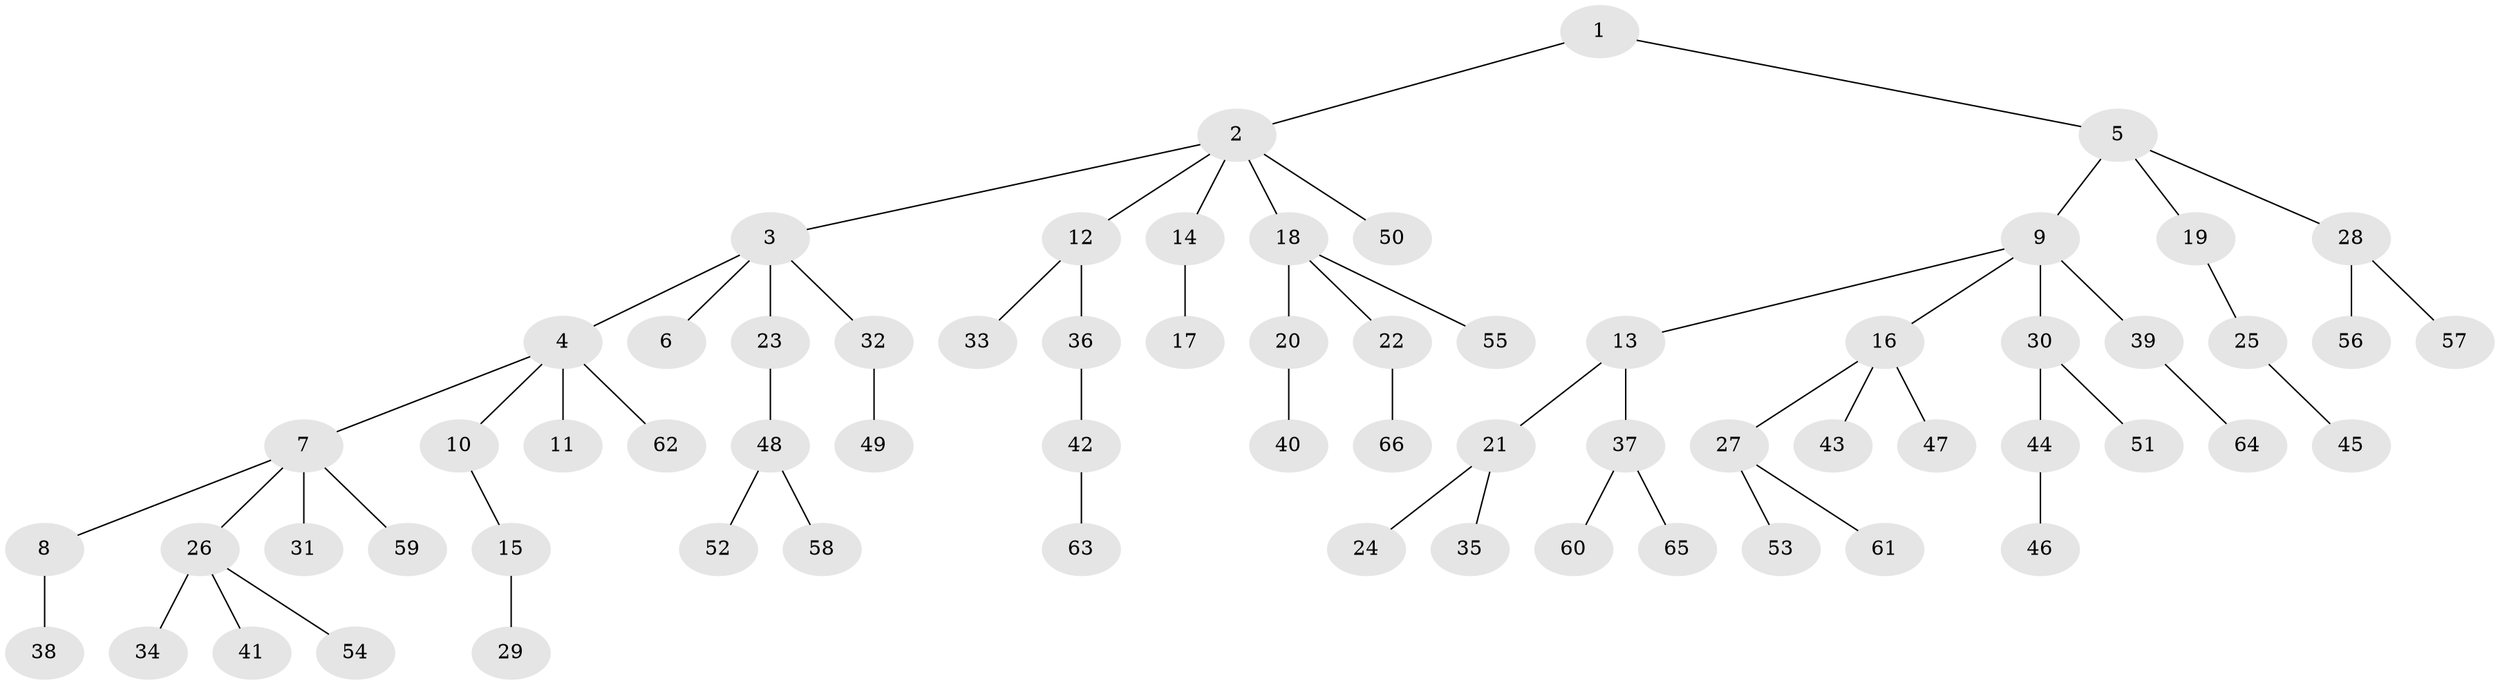 // Generated by graph-tools (version 1.1) at 2025/02/03/09/25 03:02:26]
// undirected, 66 vertices, 65 edges
graph export_dot {
graph [start="1"]
  node [color=gray90,style=filled];
  1;
  2;
  3;
  4;
  5;
  6;
  7;
  8;
  9;
  10;
  11;
  12;
  13;
  14;
  15;
  16;
  17;
  18;
  19;
  20;
  21;
  22;
  23;
  24;
  25;
  26;
  27;
  28;
  29;
  30;
  31;
  32;
  33;
  34;
  35;
  36;
  37;
  38;
  39;
  40;
  41;
  42;
  43;
  44;
  45;
  46;
  47;
  48;
  49;
  50;
  51;
  52;
  53;
  54;
  55;
  56;
  57;
  58;
  59;
  60;
  61;
  62;
  63;
  64;
  65;
  66;
  1 -- 2;
  1 -- 5;
  2 -- 3;
  2 -- 12;
  2 -- 14;
  2 -- 18;
  2 -- 50;
  3 -- 4;
  3 -- 6;
  3 -- 23;
  3 -- 32;
  4 -- 7;
  4 -- 10;
  4 -- 11;
  4 -- 62;
  5 -- 9;
  5 -- 19;
  5 -- 28;
  7 -- 8;
  7 -- 26;
  7 -- 31;
  7 -- 59;
  8 -- 38;
  9 -- 13;
  9 -- 16;
  9 -- 30;
  9 -- 39;
  10 -- 15;
  12 -- 33;
  12 -- 36;
  13 -- 21;
  13 -- 37;
  14 -- 17;
  15 -- 29;
  16 -- 27;
  16 -- 43;
  16 -- 47;
  18 -- 20;
  18 -- 22;
  18 -- 55;
  19 -- 25;
  20 -- 40;
  21 -- 24;
  21 -- 35;
  22 -- 66;
  23 -- 48;
  25 -- 45;
  26 -- 34;
  26 -- 41;
  26 -- 54;
  27 -- 53;
  27 -- 61;
  28 -- 56;
  28 -- 57;
  30 -- 44;
  30 -- 51;
  32 -- 49;
  36 -- 42;
  37 -- 60;
  37 -- 65;
  39 -- 64;
  42 -- 63;
  44 -- 46;
  48 -- 52;
  48 -- 58;
}
